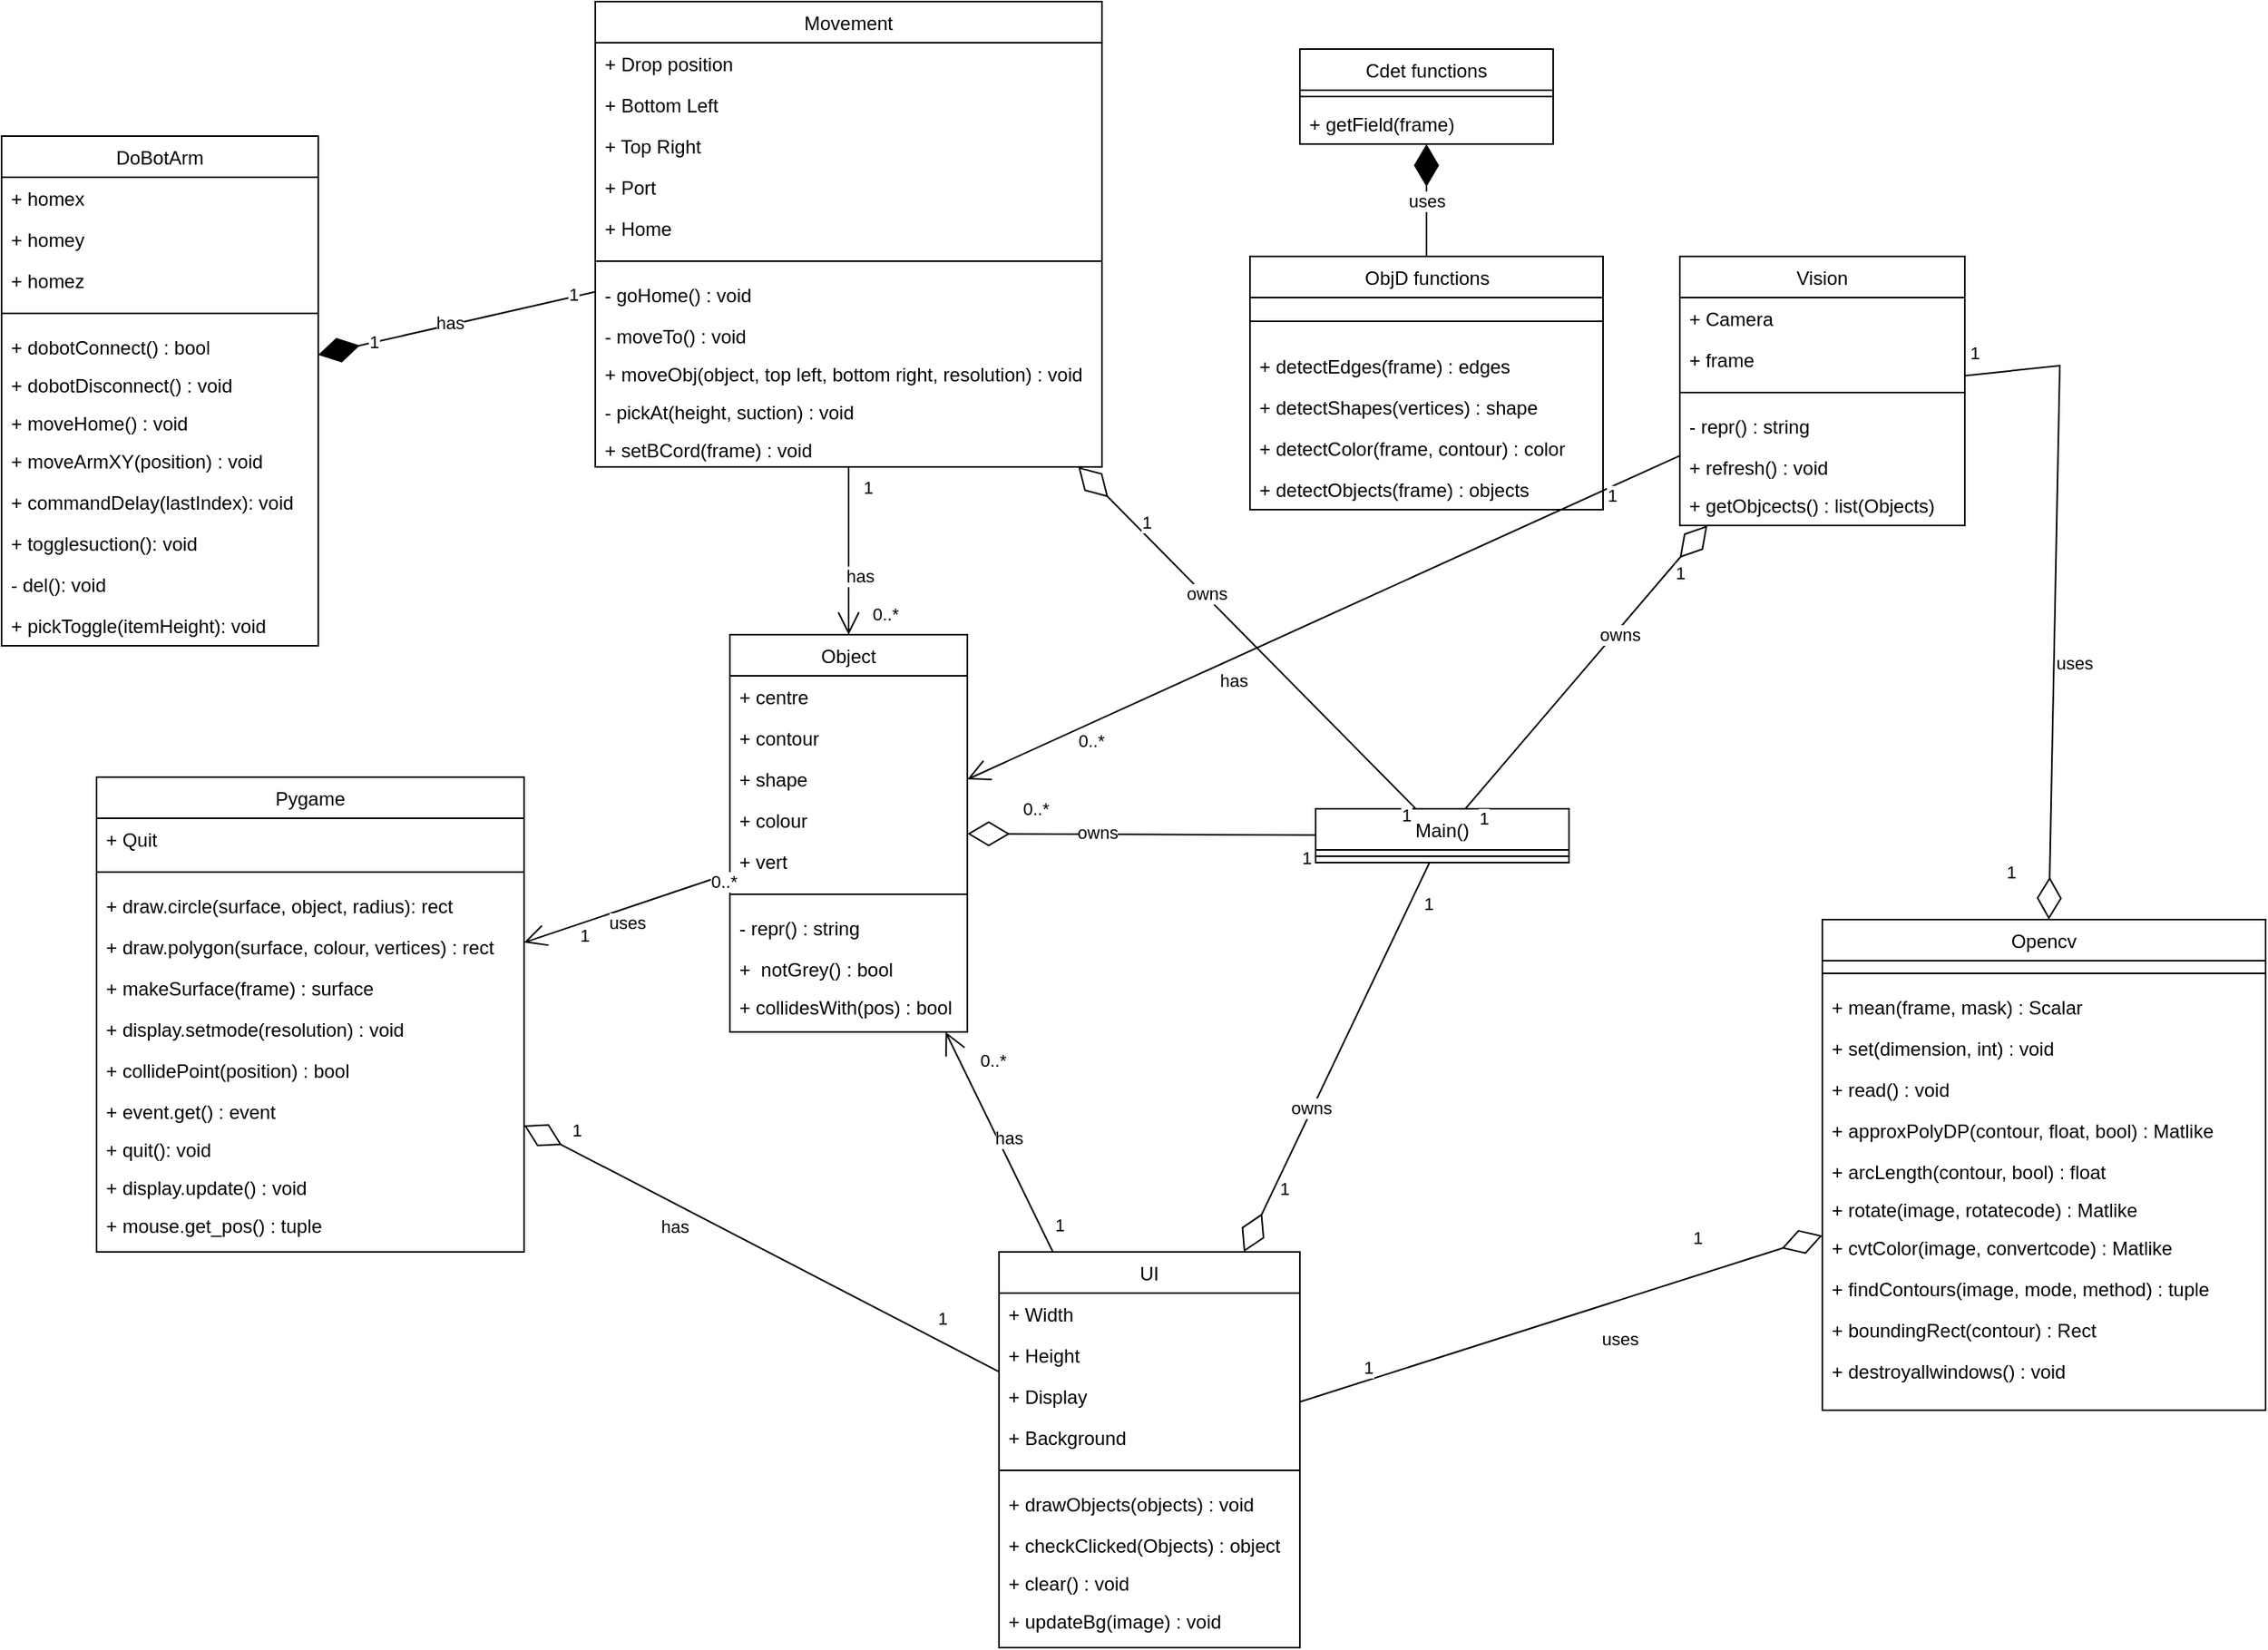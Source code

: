 <mxfile>
    <diagram id="C5RBs43oDa-KdzZeNtuy" name="Page-1">
        <mxGraphModel dx="657" dy="457" grid="1" gridSize="10" guides="1" tooltips="1" connect="1" arrows="1" fold="1" page="1" pageScale="1" pageWidth="1654" pageHeight="1169" math="0" shadow="0">
            <root>
                <mxCell id="WIyWlLk6GJQsqaUBKTNV-0"/>
                <mxCell id="WIyWlLk6GJQsqaUBKTNV-1" parent="WIyWlLk6GJQsqaUBKTNV-0"/>
                <mxCell id="zkfFHV4jXpPFQw0GAbJ--13" value="Movement" style="swimlane;fontStyle=0;align=center;verticalAlign=top;childLayout=stackLayout;horizontal=1;startSize=26;horizontalStack=0;resizeParent=1;resizeLast=0;collapsible=1;marginBottom=0;rounded=0;shadow=0;strokeWidth=1;" parent="WIyWlLk6GJQsqaUBKTNV-1" vertex="1">
                    <mxGeometry x="395" y="40" width="320" height="294" as="geometry">
                        <mxRectangle x="590" y="330" width="170" height="26" as="alternateBounds"/>
                    </mxGeometry>
                </mxCell>
                <mxCell id="MZsKt1vFW72v1z1dqqYP-6" value="+ Drop position" style="text;align=left;verticalAlign=top;spacingLeft=4;spacingRight=4;overflow=hidden;rotatable=0;points=[[0,0.5],[1,0.5]];portConstraint=eastwest;" parent="zkfFHV4jXpPFQw0GAbJ--13" vertex="1">
                    <mxGeometry y="26" width="320" height="26" as="geometry"/>
                </mxCell>
                <mxCell id="MZsKt1vFW72v1z1dqqYP-7" value="+ Bottom Left" style="text;align=left;verticalAlign=top;spacingLeft=4;spacingRight=4;overflow=hidden;rotatable=0;points=[[0,0.5],[1,0.5]];portConstraint=eastwest;" parent="zkfFHV4jXpPFQw0GAbJ--13" vertex="1">
                    <mxGeometry y="52" width="320" height="26" as="geometry"/>
                </mxCell>
                <mxCell id="MZsKt1vFW72v1z1dqqYP-9" value="+ Top Right" style="text;align=left;verticalAlign=top;spacingLeft=4;spacingRight=4;overflow=hidden;rotatable=0;points=[[0,0.5],[1,0.5]];portConstraint=eastwest;" parent="zkfFHV4jXpPFQw0GAbJ--13" vertex="1">
                    <mxGeometry y="78" width="320" height="26" as="geometry"/>
                </mxCell>
                <mxCell id="0" value="+ Port" style="text;align=left;verticalAlign=top;spacingLeft=4;spacingRight=4;overflow=hidden;rotatable=0;points=[[0,0.5],[1,0.5]];portConstraint=eastwest;" parent="zkfFHV4jXpPFQw0GAbJ--13" vertex="1">
                    <mxGeometry y="104" width="320" height="26" as="geometry"/>
                </mxCell>
                <mxCell id="1" value="+ Home" style="text;align=left;verticalAlign=top;spacingLeft=4;spacingRight=4;overflow=hidden;rotatable=0;points=[[0,0.5],[1,0.5]];portConstraint=eastwest;" parent="zkfFHV4jXpPFQw0GAbJ--13" vertex="1">
                    <mxGeometry y="130" width="320" height="26" as="geometry"/>
                </mxCell>
                <mxCell id="zkfFHV4jXpPFQw0GAbJ--15" value="" style="line;html=1;strokeWidth=1;align=left;verticalAlign=middle;spacingTop=-1;spacingLeft=3;spacingRight=3;rotatable=0;labelPosition=right;points=[];portConstraint=eastwest;" parent="zkfFHV4jXpPFQw0GAbJ--13" vertex="1">
                    <mxGeometry y="156" width="320" height="16" as="geometry"/>
                </mxCell>
                <mxCell id="MZsKt1vFW72v1z1dqqYP-11" value="- goHome() : void" style="text;align=left;verticalAlign=top;spacingLeft=4;spacingRight=4;overflow=hidden;rotatable=0;points=[[0,0.5],[1,0.5]];portConstraint=eastwest;fontStyle=0" parent="zkfFHV4jXpPFQw0GAbJ--13" vertex="1">
                    <mxGeometry y="172" width="320" height="26" as="geometry"/>
                </mxCell>
                <mxCell id="MZsKt1vFW72v1z1dqqYP-12" value="- moveTo() : void" style="text;align=left;verticalAlign=top;spacingLeft=4;spacingRight=4;overflow=hidden;rotatable=0;points=[[0,0.5],[1,0.5]];portConstraint=eastwest;" parent="zkfFHV4jXpPFQw0GAbJ--13" vertex="1">
                    <mxGeometry y="198" width="320" height="24" as="geometry"/>
                </mxCell>
                <mxCell id="dj2-hHlsCEYwOQRSpU0T-10" value="+ moveObj(object, top left, bottom right, resolution) : void" style="text;align=left;verticalAlign=top;spacingLeft=4;spacingRight=4;overflow=hidden;rotatable=0;points=[[0,0.5],[1,0.5]];portConstraint=eastwest;" parent="zkfFHV4jXpPFQw0GAbJ--13" vertex="1">
                    <mxGeometry y="222" width="320" height="24" as="geometry"/>
                </mxCell>
                <mxCell id="MZsKt1vFW72v1z1dqqYP-13" value="- pickAt(height, suction) : void" style="text;align=left;verticalAlign=top;spacingLeft=4;spacingRight=4;overflow=hidden;rotatable=0;points=[[0,0.5],[1,0.5]];portConstraint=eastwest;" parent="zkfFHV4jXpPFQw0GAbJ--13" vertex="1">
                    <mxGeometry y="246" width="320" height="24" as="geometry"/>
                </mxCell>
                <mxCell id="3Jpb0egSYrd38bqTkLHM-0" value="+ setBCord(frame) : void" style="text;align=left;verticalAlign=top;spacingLeft=4;spacingRight=4;overflow=hidden;rotatable=0;points=[[0,0.5],[1,0.5]];portConstraint=eastwest;" parent="zkfFHV4jXpPFQw0GAbJ--13" vertex="1">
                    <mxGeometry y="270" width="320" height="24" as="geometry"/>
                </mxCell>
                <mxCell id="dj2-hHlsCEYwOQRSpU0T-0" value="Object" style="swimlane;fontStyle=0;align=center;verticalAlign=top;childLayout=stackLayout;horizontal=1;startSize=26;horizontalStack=0;resizeParent=1;resizeLast=0;collapsible=1;marginBottom=0;rounded=0;shadow=0;strokeWidth=1;" parent="WIyWlLk6GJQsqaUBKTNV-1" vertex="1">
                    <mxGeometry x="480" y="440" width="150" height="251" as="geometry">
                        <mxRectangle x="590" y="330" width="170" height="26" as="alternateBounds"/>
                    </mxGeometry>
                </mxCell>
                <mxCell id="dj2-hHlsCEYwOQRSpU0T-1" value="+ centre" style="text;align=left;verticalAlign=top;spacingLeft=4;spacingRight=4;overflow=hidden;rotatable=0;points=[[0,0.5],[1,0.5]];portConstraint=eastwest;" parent="dj2-hHlsCEYwOQRSpU0T-0" vertex="1">
                    <mxGeometry y="26" width="150" height="26" as="geometry"/>
                </mxCell>
                <mxCell id="dj2-hHlsCEYwOQRSpU0T-2" value="+ contour" style="text;align=left;verticalAlign=top;spacingLeft=4;spacingRight=4;overflow=hidden;rotatable=0;points=[[0,0.5],[1,0.5]];portConstraint=eastwest;" parent="dj2-hHlsCEYwOQRSpU0T-0" vertex="1">
                    <mxGeometry y="52" width="150" height="26" as="geometry"/>
                </mxCell>
                <mxCell id="dj2-hHlsCEYwOQRSpU0T-3" value="+ shape" style="text;align=left;verticalAlign=top;spacingLeft=4;spacingRight=4;overflow=hidden;rotatable=0;points=[[0,0.5],[1,0.5]];portConstraint=eastwest;" parent="dj2-hHlsCEYwOQRSpU0T-0" vertex="1">
                    <mxGeometry y="78" width="150" height="26" as="geometry"/>
                </mxCell>
                <mxCell id="dj2-hHlsCEYwOQRSpU0T-4" value="+ colour" style="text;align=left;verticalAlign=top;spacingLeft=4;spacingRight=4;overflow=hidden;rotatable=0;points=[[0,0.5],[1,0.5]];portConstraint=eastwest;" parent="dj2-hHlsCEYwOQRSpU0T-0" vertex="1">
                    <mxGeometry y="104" width="150" height="26" as="geometry"/>
                </mxCell>
                <mxCell id="dj2-hHlsCEYwOQRSpU0T-56" value="+ vert" style="text;align=left;verticalAlign=top;spacingLeft=4;spacingRight=4;overflow=hidden;rotatable=0;points=[[0,0.5],[1,0.5]];portConstraint=eastwest;" parent="dj2-hHlsCEYwOQRSpU0T-0" vertex="1">
                    <mxGeometry y="130" width="150" height="26" as="geometry"/>
                </mxCell>
                <mxCell id="dj2-hHlsCEYwOQRSpU0T-6" value="" style="line;html=1;strokeWidth=1;align=left;verticalAlign=middle;spacingTop=-1;spacingLeft=3;spacingRight=3;rotatable=0;labelPosition=right;points=[];portConstraint=eastwest;" parent="dj2-hHlsCEYwOQRSpU0T-0" vertex="1">
                    <mxGeometry y="156" width="150" height="16" as="geometry"/>
                </mxCell>
                <mxCell id="dj2-hHlsCEYwOQRSpU0T-7" value="- repr() : string " style="text;align=left;verticalAlign=top;spacingLeft=4;spacingRight=4;overflow=hidden;rotatable=0;points=[[0,0.5],[1,0.5]];portConstraint=eastwest;fontStyle=0" parent="dj2-hHlsCEYwOQRSpU0T-0" vertex="1">
                    <mxGeometry y="172" width="150" height="26" as="geometry"/>
                </mxCell>
                <mxCell id="dj2-hHlsCEYwOQRSpU0T-8" value="+  notGrey() : bool" style="text;align=left;verticalAlign=top;spacingLeft=4;spacingRight=4;overflow=hidden;rotatable=0;points=[[0,0.5],[1,0.5]];portConstraint=eastwest;" parent="dj2-hHlsCEYwOQRSpU0T-0" vertex="1">
                    <mxGeometry y="198" width="150" height="24" as="geometry"/>
                </mxCell>
                <mxCell id="dj2-hHlsCEYwOQRSpU0T-9" value="+ collidesWith(pos) : bool" style="text;align=left;verticalAlign=top;spacingLeft=4;spacingRight=4;overflow=hidden;rotatable=0;points=[[0,0.5],[1,0.5]];portConstraint=eastwest;" parent="dj2-hHlsCEYwOQRSpU0T-0" vertex="1">
                    <mxGeometry y="222" width="150" height="24" as="geometry"/>
                </mxCell>
                <mxCell id="dj2-hHlsCEYwOQRSpU0T-11" value="UI" style="swimlane;fontStyle=0;align=center;verticalAlign=top;childLayout=stackLayout;horizontal=1;startSize=26;horizontalStack=0;resizeParent=1;resizeLast=0;collapsible=1;marginBottom=0;rounded=0;shadow=0;strokeWidth=1;" parent="WIyWlLk6GJQsqaUBKTNV-1" vertex="1">
                    <mxGeometry x="650" y="830" width="190" height="250" as="geometry">
                        <mxRectangle x="590" y="330" width="170" height="26" as="alternateBounds"/>
                    </mxGeometry>
                </mxCell>
                <mxCell id="dj2-hHlsCEYwOQRSpU0T-12" value="+ Width" style="text;align=left;verticalAlign=top;spacingLeft=4;spacingRight=4;overflow=hidden;rotatable=0;points=[[0,0.5],[1,0.5]];portConstraint=eastwest;" parent="dj2-hHlsCEYwOQRSpU0T-11" vertex="1">
                    <mxGeometry y="26" width="190" height="26" as="geometry"/>
                </mxCell>
                <mxCell id="dj2-hHlsCEYwOQRSpU0T-13" value="+ Height" style="text;align=left;verticalAlign=top;spacingLeft=4;spacingRight=4;overflow=hidden;rotatable=0;points=[[0,0.5],[1,0.5]];portConstraint=eastwest;" parent="dj2-hHlsCEYwOQRSpU0T-11" vertex="1">
                    <mxGeometry y="52" width="190" height="26" as="geometry"/>
                </mxCell>
                <mxCell id="dj2-hHlsCEYwOQRSpU0T-15" value="+ Display" style="text;align=left;verticalAlign=top;spacingLeft=4;spacingRight=4;overflow=hidden;rotatable=0;points=[[0,0.5],[1,0.5]];portConstraint=eastwest;" parent="dj2-hHlsCEYwOQRSpU0T-11" vertex="1">
                    <mxGeometry y="78" width="190" height="26" as="geometry"/>
                </mxCell>
                <mxCell id="dj2-hHlsCEYwOQRSpU0T-22" value="+ Background" style="text;align=left;verticalAlign=top;spacingLeft=4;spacingRight=4;overflow=hidden;rotatable=0;points=[[0,0.5],[1,0.5]];portConstraint=eastwest;" parent="dj2-hHlsCEYwOQRSpU0T-11" vertex="1">
                    <mxGeometry y="104" width="190" height="26" as="geometry"/>
                </mxCell>
                <mxCell id="dj2-hHlsCEYwOQRSpU0T-16" value="" style="line;html=1;strokeWidth=1;align=left;verticalAlign=middle;spacingTop=-1;spacingLeft=3;spacingRight=3;rotatable=0;labelPosition=right;points=[];portConstraint=eastwest;" parent="dj2-hHlsCEYwOQRSpU0T-11" vertex="1">
                    <mxGeometry y="130" width="190" height="16" as="geometry"/>
                </mxCell>
                <mxCell id="dj2-hHlsCEYwOQRSpU0T-17" value="+ drawObjects(objects) : void" style="text;align=left;verticalAlign=top;spacingLeft=4;spacingRight=4;overflow=hidden;rotatable=0;points=[[0,0.5],[1,0.5]];portConstraint=eastwest;fontStyle=0" parent="dj2-hHlsCEYwOQRSpU0T-11" vertex="1">
                    <mxGeometry y="146" width="190" height="26" as="geometry"/>
                </mxCell>
                <mxCell id="dj2-hHlsCEYwOQRSpU0T-18" value="+ checkClicked(Objects) : object" style="text;align=left;verticalAlign=top;spacingLeft=4;spacingRight=4;overflow=hidden;rotatable=0;points=[[0,0.5],[1,0.5]];portConstraint=eastwest;" parent="dj2-hHlsCEYwOQRSpU0T-11" vertex="1">
                    <mxGeometry y="172" width="190" height="24" as="geometry"/>
                </mxCell>
                <mxCell id="dj2-hHlsCEYwOQRSpU0T-19" value="+ clear() : void" style="text;align=left;verticalAlign=top;spacingLeft=4;spacingRight=4;overflow=hidden;rotatable=0;points=[[0,0.5],[1,0.5]];portConstraint=eastwest;" parent="dj2-hHlsCEYwOQRSpU0T-11" vertex="1">
                    <mxGeometry y="196" width="190" height="24" as="geometry"/>
                </mxCell>
                <mxCell id="dj2-hHlsCEYwOQRSpU0T-20" value="+ updateBg(image) : void" style="text;align=left;verticalAlign=top;spacingLeft=4;spacingRight=4;overflow=hidden;rotatable=0;points=[[0,0.5],[1,0.5]];portConstraint=eastwest;" parent="dj2-hHlsCEYwOQRSpU0T-11" vertex="1">
                    <mxGeometry y="220" width="190" height="24" as="geometry"/>
                </mxCell>
                <mxCell id="dj2-hHlsCEYwOQRSpU0T-23" value="Vision" style="swimlane;fontStyle=0;align=center;verticalAlign=top;childLayout=stackLayout;horizontal=1;startSize=26;horizontalStack=0;resizeParent=1;resizeLast=0;collapsible=1;marginBottom=0;rounded=0;shadow=0;strokeWidth=1;" parent="WIyWlLk6GJQsqaUBKTNV-1" vertex="1">
                    <mxGeometry x="1080" y="201" width="180" height="170" as="geometry">
                        <mxRectangle x="590" y="330" width="170" height="26" as="alternateBounds"/>
                    </mxGeometry>
                </mxCell>
                <mxCell id="dj2-hHlsCEYwOQRSpU0T-24" value="+ Camera" style="text;align=left;verticalAlign=top;spacingLeft=4;spacingRight=4;overflow=hidden;rotatable=0;points=[[0,0.5],[1,0.5]];portConstraint=eastwest;" parent="dj2-hHlsCEYwOQRSpU0T-23" vertex="1">
                    <mxGeometry y="26" width="180" height="26" as="geometry"/>
                </mxCell>
                <mxCell id="dj2-hHlsCEYwOQRSpU0T-35" value="+ frame" style="text;align=left;verticalAlign=top;spacingLeft=4;spacingRight=4;overflow=hidden;rotatable=0;points=[[0,0.5],[1,0.5]];portConstraint=eastwest;" parent="dj2-hHlsCEYwOQRSpU0T-23" vertex="1">
                    <mxGeometry y="52" width="180" height="26" as="geometry"/>
                </mxCell>
                <mxCell id="dj2-hHlsCEYwOQRSpU0T-30" value="" style="line;html=1;strokeWidth=1;align=left;verticalAlign=middle;spacingTop=-1;spacingLeft=3;spacingRight=3;rotatable=0;labelPosition=right;points=[];portConstraint=eastwest;" parent="dj2-hHlsCEYwOQRSpU0T-23" vertex="1">
                    <mxGeometry y="78" width="180" height="16" as="geometry"/>
                </mxCell>
                <mxCell id="dj2-hHlsCEYwOQRSpU0T-31" value="- repr() : string" style="text;align=left;verticalAlign=top;spacingLeft=4;spacingRight=4;overflow=hidden;rotatable=0;points=[[0,0.5],[1,0.5]];portConstraint=eastwest;fontStyle=0" parent="dj2-hHlsCEYwOQRSpU0T-23" vertex="1">
                    <mxGeometry y="94" width="180" height="26" as="geometry"/>
                </mxCell>
                <mxCell id="dj2-hHlsCEYwOQRSpU0T-32" value="+ refresh() : void" style="text;align=left;verticalAlign=top;spacingLeft=4;spacingRight=4;overflow=hidden;rotatable=0;points=[[0,0.5],[1,0.5]];portConstraint=eastwest;" parent="dj2-hHlsCEYwOQRSpU0T-23" vertex="1">
                    <mxGeometry y="120" width="180" height="24" as="geometry"/>
                </mxCell>
                <mxCell id="dj2-hHlsCEYwOQRSpU0T-33" value="+ getObjcects() : list(Objects)" style="text;align=left;verticalAlign=top;spacingLeft=4;spacingRight=4;overflow=hidden;rotatable=0;points=[[0,0.5],[1,0.5]];portConstraint=eastwest;" parent="dj2-hHlsCEYwOQRSpU0T-23" vertex="1">
                    <mxGeometry y="144" width="180" height="24" as="geometry"/>
                </mxCell>
                <mxCell id="dj2-hHlsCEYwOQRSpU0T-36" value="DoBotArm" style="swimlane;fontStyle=0;align=center;verticalAlign=top;childLayout=stackLayout;horizontal=1;startSize=26;horizontalStack=0;resizeParent=1;resizeLast=0;collapsible=1;marginBottom=0;rounded=0;shadow=0;strokeWidth=1;" parent="WIyWlLk6GJQsqaUBKTNV-1" vertex="1">
                    <mxGeometry x="20" y="125" width="200" height="322" as="geometry">
                        <mxRectangle x="590" y="330" width="170" height="26" as="alternateBounds"/>
                    </mxGeometry>
                </mxCell>
                <mxCell id="dj2-hHlsCEYwOQRSpU0T-37" value="+ homex " style="text;align=left;verticalAlign=top;spacingLeft=4;spacingRight=4;overflow=hidden;rotatable=0;points=[[0,0.5],[1,0.5]];portConstraint=eastwest;" parent="dj2-hHlsCEYwOQRSpU0T-36" vertex="1">
                    <mxGeometry y="26" width="200" height="26" as="geometry"/>
                </mxCell>
                <mxCell id="dj2-hHlsCEYwOQRSpU0T-43" value="+ homey" style="text;align=left;verticalAlign=top;spacingLeft=4;spacingRight=4;overflow=hidden;rotatable=0;points=[[0,0.5],[1,0.5]];portConstraint=eastwest;fontStyle=0" parent="dj2-hHlsCEYwOQRSpU0T-36" vertex="1">
                    <mxGeometry y="52" width="200" height="26" as="geometry"/>
                </mxCell>
                <mxCell id="dj2-hHlsCEYwOQRSpU0T-38" value="+ homez" style="text;align=left;verticalAlign=top;spacingLeft=4;spacingRight=4;overflow=hidden;rotatable=0;points=[[0,0.5],[1,0.5]];portConstraint=eastwest;" parent="dj2-hHlsCEYwOQRSpU0T-36" vertex="1">
                    <mxGeometry y="78" width="200" height="26" as="geometry"/>
                </mxCell>
                <mxCell id="dj2-hHlsCEYwOQRSpU0T-42" value="" style="line;html=1;strokeWidth=1;align=left;verticalAlign=middle;spacingTop=-1;spacingLeft=3;spacingRight=3;rotatable=0;labelPosition=right;points=[];portConstraint=eastwest;" parent="dj2-hHlsCEYwOQRSpU0T-36" vertex="1">
                    <mxGeometry y="104" width="200" height="16" as="geometry"/>
                </mxCell>
                <mxCell id="dj2-hHlsCEYwOQRSpU0T-44" value="+ dobotConnect() : bool" style="text;align=left;verticalAlign=top;spacingLeft=4;spacingRight=4;overflow=hidden;rotatable=0;points=[[0,0.5],[1,0.5]];portConstraint=eastwest;" parent="dj2-hHlsCEYwOQRSpU0T-36" vertex="1">
                    <mxGeometry y="120" width="200" height="24" as="geometry"/>
                </mxCell>
                <mxCell id="9mN7zdgwnnHDRDSHfo_p-0" value="+ dobotDisconnect() : void" style="text;align=left;verticalAlign=top;spacingLeft=4;spacingRight=4;overflow=hidden;rotatable=0;points=[[0,0.5],[1,0.5]];portConstraint=eastwest;" parent="dj2-hHlsCEYwOQRSpU0T-36" vertex="1">
                    <mxGeometry y="144" width="200" height="24" as="geometry"/>
                </mxCell>
                <mxCell id="dj2-hHlsCEYwOQRSpU0T-45" value="+ moveHome() : void" style="text;align=left;verticalAlign=top;spacingLeft=4;spacingRight=4;overflow=hidden;rotatable=0;points=[[0,0.5],[1,0.5]];portConstraint=eastwest;" parent="dj2-hHlsCEYwOQRSpU0T-36" vertex="1">
                    <mxGeometry y="168" width="200" height="24" as="geometry"/>
                </mxCell>
                <mxCell id="dj2-hHlsCEYwOQRSpU0T-40" value="+ moveArmXY(position) : void" style="text;align=left;verticalAlign=top;spacingLeft=4;spacingRight=4;overflow=hidden;rotatable=0;points=[[0,0.5],[1,0.5]];portConstraint=eastwest;" parent="dj2-hHlsCEYwOQRSpU0T-36" vertex="1">
                    <mxGeometry y="192" width="200" height="26" as="geometry"/>
                </mxCell>
                <mxCell id="9mN7zdgwnnHDRDSHfo_p-1" value="+ commandDelay(lastIndex): void" style="text;align=left;verticalAlign=top;spacingLeft=4;spacingRight=4;overflow=hidden;rotatable=0;points=[[0,0.5],[1,0.5]];portConstraint=eastwest;fontFamily=Helvetica;" parent="dj2-hHlsCEYwOQRSpU0T-36" vertex="1">
                    <mxGeometry y="218" width="200" height="26" as="geometry"/>
                </mxCell>
                <mxCell id="dj2-hHlsCEYwOQRSpU0T-39" value="+ togglesuction(): void" style="text;align=left;verticalAlign=top;spacingLeft=4;spacingRight=4;overflow=hidden;rotatable=0;points=[[0,0.5],[1,0.5]];portConstraint=eastwest;" parent="dj2-hHlsCEYwOQRSpU0T-36" vertex="1">
                    <mxGeometry y="244" width="200" height="26" as="geometry"/>
                </mxCell>
                <mxCell id="9mN7zdgwnnHDRDSHfo_p-2" value="- del(): void" style="text;align=left;verticalAlign=top;spacingLeft=4;spacingRight=4;overflow=hidden;rotatable=0;points=[[0,0.5],[1,0.5]];portConstraint=eastwest;" parent="dj2-hHlsCEYwOQRSpU0T-36" vertex="1">
                    <mxGeometry y="270" width="200" height="26" as="geometry"/>
                </mxCell>
                <mxCell id="9mN7zdgwnnHDRDSHfo_p-3" value="+ pickToggle(itemHeight): void" style="text;align=left;verticalAlign=top;spacingLeft=4;spacingRight=4;overflow=hidden;rotatable=0;points=[[0,0.5],[1,0.5]];portConstraint=eastwest;" parent="dj2-hHlsCEYwOQRSpU0T-36" vertex="1">
                    <mxGeometry y="296" width="200" height="26" as="geometry"/>
                </mxCell>
                <mxCell id="dj2-hHlsCEYwOQRSpU0T-46" value="Pygame" style="swimlane;fontStyle=0;align=center;verticalAlign=top;childLayout=stackLayout;horizontal=1;startSize=26;horizontalStack=0;resizeParent=1;resizeLast=0;collapsible=1;marginBottom=0;rounded=0;shadow=0;strokeWidth=1;" parent="WIyWlLk6GJQsqaUBKTNV-1" vertex="1">
                    <mxGeometry x="80" y="530" width="270" height="300" as="geometry">
                        <mxRectangle x="590" y="330" width="170" height="26" as="alternateBounds"/>
                    </mxGeometry>
                </mxCell>
                <mxCell id="dj2-hHlsCEYwOQRSpU0T-47" value="+ Quit" style="text;align=left;verticalAlign=top;spacingLeft=4;spacingRight=4;overflow=hidden;rotatable=0;points=[[0,0.5],[1,0.5]];portConstraint=eastwest;" parent="dj2-hHlsCEYwOQRSpU0T-46" vertex="1">
                    <mxGeometry y="26" width="270" height="26" as="geometry"/>
                </mxCell>
                <mxCell id="dj2-hHlsCEYwOQRSpU0T-52" value="" style="line;html=1;strokeWidth=1;align=left;verticalAlign=middle;spacingTop=-1;spacingLeft=3;spacingRight=3;rotatable=0;labelPosition=right;points=[];portConstraint=eastwest;" parent="dj2-hHlsCEYwOQRSpU0T-46" vertex="1">
                    <mxGeometry y="52" width="270" height="16" as="geometry"/>
                </mxCell>
                <mxCell id="dj2-hHlsCEYwOQRSpU0T-50" value="+ draw.circle(surface, object, radius): rect" style="text;align=left;verticalAlign=top;spacingLeft=4;spacingRight=4;overflow=hidden;rotatable=0;points=[[0,0.5],[1,0.5]];portConstraint=eastwest;" parent="dj2-hHlsCEYwOQRSpU0T-46" vertex="1">
                    <mxGeometry y="68" width="270" height="26" as="geometry"/>
                </mxCell>
                <mxCell id="dj2-hHlsCEYwOQRSpU0T-48" value="+ draw.polygon(surface, colour, vertices) : rect" style="text;align=left;verticalAlign=top;spacingLeft=4;spacingRight=4;overflow=hidden;rotatable=0;points=[[0,0.5],[1,0.5]];portConstraint=eastwest;" parent="dj2-hHlsCEYwOQRSpU0T-46" vertex="1">
                    <mxGeometry y="94" width="270" height="26" as="geometry"/>
                </mxCell>
                <mxCell id="dj2-hHlsCEYwOQRSpU0T-51" value="+ makeSurface(frame) : surface" style="text;align=left;verticalAlign=top;spacingLeft=4;spacingRight=4;overflow=hidden;rotatable=0;points=[[0,0.5],[1,0.5]];portConstraint=eastwest;" parent="dj2-hHlsCEYwOQRSpU0T-46" vertex="1">
                    <mxGeometry y="120" width="270" height="26" as="geometry"/>
                </mxCell>
                <mxCell id="dj2-hHlsCEYwOQRSpU0T-49" value="+ display.setmode(resolution) : void" style="text;align=left;verticalAlign=top;spacingLeft=4;spacingRight=4;overflow=hidden;rotatable=0;points=[[0,0.5],[1,0.5]];portConstraint=eastwest;" parent="dj2-hHlsCEYwOQRSpU0T-46" vertex="1">
                    <mxGeometry y="146" width="270" height="26" as="geometry"/>
                </mxCell>
                <mxCell id="dj2-hHlsCEYwOQRSpU0T-53" value="+ collidePoint(position) : bool" style="text;align=left;verticalAlign=top;spacingLeft=4;spacingRight=4;overflow=hidden;rotatable=0;points=[[0,0.5],[1,0.5]];portConstraint=eastwest;fontStyle=0" parent="dj2-hHlsCEYwOQRSpU0T-46" vertex="1">
                    <mxGeometry y="172" width="270" height="26" as="geometry"/>
                </mxCell>
                <mxCell id="dj2-hHlsCEYwOQRSpU0T-54" value="+ event.get() : event" style="text;align=left;verticalAlign=top;spacingLeft=4;spacingRight=4;overflow=hidden;rotatable=0;points=[[0,0.5],[1,0.5]];portConstraint=eastwest;" parent="dj2-hHlsCEYwOQRSpU0T-46" vertex="1">
                    <mxGeometry y="198" width="270" height="24" as="geometry"/>
                </mxCell>
                <mxCell id="dj2-hHlsCEYwOQRSpU0T-55" value="+ quit(): void" style="text;align=left;verticalAlign=top;spacingLeft=4;spacingRight=4;overflow=hidden;rotatable=0;points=[[0,0.5],[1,0.5]];portConstraint=eastwest;" parent="dj2-hHlsCEYwOQRSpU0T-46" vertex="1">
                    <mxGeometry y="222" width="270" height="24" as="geometry"/>
                </mxCell>
                <mxCell id="dj2-hHlsCEYwOQRSpU0T-67" value="+ display.update() : void" style="text;align=left;verticalAlign=top;spacingLeft=4;spacingRight=4;overflow=hidden;rotatable=0;points=[[0,0.5],[1,0.5]];portConstraint=eastwest;" parent="dj2-hHlsCEYwOQRSpU0T-46" vertex="1">
                    <mxGeometry y="246" width="270" height="24" as="geometry"/>
                </mxCell>
                <mxCell id="dj2-hHlsCEYwOQRSpU0T-68" value="+ mouse.get_pos() : tuple" style="text;align=left;verticalAlign=top;spacingLeft=4;spacingRight=4;overflow=hidden;rotatable=0;points=[[0,0.5],[1,0.5]];portConstraint=eastwest;" parent="dj2-hHlsCEYwOQRSpU0T-46" vertex="1">
                    <mxGeometry y="270" width="270" height="24" as="geometry"/>
                </mxCell>
                <mxCell id="dj2-hHlsCEYwOQRSpU0T-57" value="Opencv" style="swimlane;fontStyle=0;align=center;verticalAlign=top;childLayout=stackLayout;horizontal=1;startSize=26;horizontalStack=0;resizeParent=1;resizeLast=0;collapsible=1;marginBottom=0;rounded=0;shadow=0;strokeWidth=1;" parent="WIyWlLk6GJQsqaUBKTNV-1" vertex="1">
                    <mxGeometry x="1170" y="620" width="280" height="310" as="geometry">
                        <mxRectangle x="590" y="330" width="170" height="26" as="alternateBounds"/>
                    </mxGeometry>
                </mxCell>
                <mxCell id="dj2-hHlsCEYwOQRSpU0T-63" value="" style="line;html=1;strokeWidth=1;align=left;verticalAlign=middle;spacingTop=-1;spacingLeft=3;spacingRight=3;rotatable=0;labelPosition=right;points=[];portConstraint=eastwest;" parent="dj2-hHlsCEYwOQRSpU0T-57" vertex="1">
                    <mxGeometry y="26" width="280" height="16" as="geometry"/>
                </mxCell>
                <mxCell id="dj2-hHlsCEYwOQRSpU0T-59" value="+ mean(frame, mask) : Scalar" style="text;align=left;verticalAlign=top;spacingLeft=4;spacingRight=4;overflow=hidden;rotatable=0;points=[[0,0.5],[1,0.5]];portConstraint=eastwest;" parent="dj2-hHlsCEYwOQRSpU0T-57" vertex="1">
                    <mxGeometry y="42" width="280" height="26" as="geometry"/>
                </mxCell>
                <mxCell id="dj2-hHlsCEYwOQRSpU0T-60" value="+ set(dimension, int) : void" style="text;align=left;verticalAlign=top;spacingLeft=4;spacingRight=4;overflow=hidden;rotatable=0;points=[[0,0.5],[1,0.5]];portConstraint=eastwest;" parent="dj2-hHlsCEYwOQRSpU0T-57" vertex="1">
                    <mxGeometry y="68" width="280" height="26" as="geometry"/>
                </mxCell>
                <mxCell id="dj2-hHlsCEYwOQRSpU0T-62" value="+ read() : void" style="text;align=left;verticalAlign=top;spacingLeft=4;spacingRight=4;overflow=hidden;rotatable=0;points=[[0,0.5],[1,0.5]];portConstraint=eastwest;" parent="dj2-hHlsCEYwOQRSpU0T-57" vertex="1">
                    <mxGeometry y="94" width="280" height="26" as="geometry"/>
                </mxCell>
                <mxCell id="dj2-hHlsCEYwOQRSpU0T-64" value="+ approxPolyDP(contour, float, bool) : Matlike" style="text;align=left;verticalAlign=top;spacingLeft=4;spacingRight=4;overflow=hidden;rotatable=0;points=[[0,0.5],[1,0.5]];portConstraint=eastwest;fontStyle=0;fontFamily=Helvetica;" parent="dj2-hHlsCEYwOQRSpU0T-57" vertex="1">
                    <mxGeometry y="120" width="280" height="26" as="geometry"/>
                </mxCell>
                <mxCell id="dj2-hHlsCEYwOQRSpU0T-65" value="+ arcLength(contour, bool) : float" style="text;align=left;verticalAlign=top;spacingLeft=4;spacingRight=4;overflow=hidden;rotatable=0;points=[[0,0.5],[1,0.5]];portConstraint=eastwest;fontFamily=Helvetica;" parent="dj2-hHlsCEYwOQRSpU0T-57" vertex="1">
                    <mxGeometry y="146" width="280" height="24" as="geometry"/>
                </mxCell>
                <mxCell id="dj2-hHlsCEYwOQRSpU0T-66" value="+ rotate(image, rotatecode) : Matlike" style="text;align=left;verticalAlign=top;spacingLeft=4;spacingRight=4;overflow=hidden;rotatable=0;points=[[0,0.5],[1,0.5]];portConstraint=eastwest;" parent="dj2-hHlsCEYwOQRSpU0T-57" vertex="1">
                    <mxGeometry y="170" width="280" height="24" as="geometry"/>
                </mxCell>
                <mxCell id="dj2-hHlsCEYwOQRSpU0T-61" value="+ cvtColor(image, convertcode) : Matlike" style="text;align=left;verticalAlign=top;spacingLeft=4;spacingRight=4;overflow=hidden;rotatable=0;points=[[0,0.5],[1,0.5]];portConstraint=eastwest;" parent="dj2-hHlsCEYwOQRSpU0T-57" vertex="1">
                    <mxGeometry y="194" width="280" height="26" as="geometry"/>
                </mxCell>
                <mxCell id="dj2-hHlsCEYwOQRSpU0T-69" value="+ findContours(image, mode, method) : tuple" style="text;align=left;verticalAlign=top;spacingLeft=4;spacingRight=4;overflow=hidden;rotatable=0;points=[[0,0.5],[1,0.5]];portConstraint=eastwest;" parent="dj2-hHlsCEYwOQRSpU0T-57" vertex="1">
                    <mxGeometry y="220" width="280" height="26" as="geometry"/>
                </mxCell>
                <mxCell id="dj2-hHlsCEYwOQRSpU0T-70" value="+ boundingRect(contour) : Rect" style="text;align=left;verticalAlign=top;spacingLeft=4;spacingRight=4;overflow=hidden;rotatable=0;points=[[0,0.5],[1,0.5]];portConstraint=eastwest;" parent="dj2-hHlsCEYwOQRSpU0T-57" vertex="1">
                    <mxGeometry y="246" width="280" height="26" as="geometry"/>
                </mxCell>
                <mxCell id="dj2-hHlsCEYwOQRSpU0T-72" value="+ destroyallwindows() : void" style="text;align=left;verticalAlign=top;spacingLeft=4;spacingRight=4;overflow=hidden;rotatable=0;points=[[0,0.5],[1,0.5]];portConstraint=eastwest;" parent="dj2-hHlsCEYwOQRSpU0T-57" vertex="1">
                    <mxGeometry y="272" width="280" height="26" as="geometry"/>
                </mxCell>
                <mxCell id="dj2-hHlsCEYwOQRSpU0T-91" value="" style="endArrow=diamondThin;endFill=0;endSize=24;html=1;rounded=0;" parent="WIyWlLk6GJQsqaUBKTNV-1" source="dj2-hHlsCEYwOQRSpU0T-11" target="dj2-hHlsCEYwOQRSpU0T-46" edge="1">
                    <mxGeometry width="160" relative="1" as="geometry">
                        <mxPoint x="590" y="780" as="sourcePoint"/>
                        <mxPoint x="480" y="900" as="targetPoint"/>
                    </mxGeometry>
                </mxCell>
                <mxCell id="dj2-hHlsCEYwOQRSpU0T-92" value="has" style="edgeLabel;html=1;align=center;verticalAlign=middle;resizable=0;points=[];" parent="dj2-hHlsCEYwOQRSpU0T-91" vertex="1" connectable="0">
                    <mxGeometry x="0.128" y="-3" relative="1" as="geometry">
                        <mxPoint x="-38" y="-2" as="offset"/>
                    </mxGeometry>
                </mxCell>
                <mxCell id="dj2-hHlsCEYwOQRSpU0T-93" value="1" style="edgeLabel;html=1;align=center;verticalAlign=middle;resizable=0;points=[];" parent="dj2-hHlsCEYwOQRSpU0T-91" vertex="1" connectable="0">
                    <mxGeometry x="0.647" y="-4" relative="1" as="geometry">
                        <mxPoint x="-22" y="-21" as="offset"/>
                    </mxGeometry>
                </mxCell>
                <mxCell id="dj2-hHlsCEYwOQRSpU0T-94" value="1" style="edgeLabel;html=1;align=center;verticalAlign=middle;resizable=0;points=[];" parent="dj2-hHlsCEYwOQRSpU0T-91" vertex="1" connectable="0">
                    <mxGeometry x="-0.748" y="-3" relative="1" as="geometry">
                        <mxPoint y="-12" as="offset"/>
                    </mxGeometry>
                </mxCell>
                <mxCell id="dj2-hHlsCEYwOQRSpU0T-103" value="" style="endArrow=diamondThin;endFill=0;endSize=24;html=1;rounded=0;" parent="WIyWlLk6GJQsqaUBKTNV-1" source="dj2-hHlsCEYwOQRSpU0T-11" target="dj2-hHlsCEYwOQRSpU0T-57" edge="1">
                    <mxGeometry width="160" relative="1" as="geometry">
                        <mxPoint x="890" y="855" as="sourcePoint"/>
                        <mxPoint x="360" y="749" as="targetPoint"/>
                    </mxGeometry>
                </mxCell>
                <mxCell id="dj2-hHlsCEYwOQRSpU0T-104" value="uses" style="edgeLabel;html=1;align=center;verticalAlign=middle;resizable=0;points=[];" parent="dj2-hHlsCEYwOQRSpU0T-103" vertex="1" connectable="0">
                    <mxGeometry x="0.128" y="-3" relative="1" as="geometry">
                        <mxPoint x="15" y="17" as="offset"/>
                    </mxGeometry>
                </mxCell>
                <mxCell id="dj2-hHlsCEYwOQRSpU0T-105" value="1" style="edgeLabel;html=1;align=center;verticalAlign=middle;resizable=0;points=[];" parent="dj2-hHlsCEYwOQRSpU0T-103" vertex="1" connectable="0">
                    <mxGeometry x="0.647" y="-4" relative="1" as="geometry">
                        <mxPoint x="-22" y="-21" as="offset"/>
                    </mxGeometry>
                </mxCell>
                <mxCell id="dj2-hHlsCEYwOQRSpU0T-106" value="1" style="edgeLabel;html=1;align=center;verticalAlign=middle;resizable=0;points=[];" parent="dj2-hHlsCEYwOQRSpU0T-103" vertex="1" connectable="0">
                    <mxGeometry x="-0.748" y="-3" relative="1" as="geometry">
                        <mxPoint y="-12" as="offset"/>
                    </mxGeometry>
                </mxCell>
                <mxCell id="dj2-hHlsCEYwOQRSpU0T-107" value="" style="endArrow=diamondThin;endFill=0;endSize=24;html=1;rounded=0;" parent="WIyWlLk6GJQsqaUBKTNV-1" source="dj2-hHlsCEYwOQRSpU0T-23" target="dj2-hHlsCEYwOQRSpU0T-57" edge="1">
                    <mxGeometry width="160" relative="1" as="geometry">
                        <mxPoint x="760" y="853" as="sourcePoint"/>
                        <mxPoint x="1180" y="802" as="targetPoint"/>
                        <Array as="points">
                            <mxPoint x="1320" y="270"/>
                        </Array>
                    </mxGeometry>
                </mxCell>
                <mxCell id="dj2-hHlsCEYwOQRSpU0T-108" value="uses" style="edgeLabel;html=1;align=center;verticalAlign=middle;resizable=0;points=[];" parent="dj2-hHlsCEYwOQRSpU0T-107" vertex="1" connectable="0">
                    <mxGeometry x="0.128" y="-3" relative="1" as="geometry">
                        <mxPoint x="15" y="17" as="offset"/>
                    </mxGeometry>
                </mxCell>
                <mxCell id="dj2-hHlsCEYwOQRSpU0T-109" value="1" style="edgeLabel;html=1;align=center;verticalAlign=middle;resizable=0;points=[];" parent="dj2-hHlsCEYwOQRSpU0T-107" vertex="1" connectable="0">
                    <mxGeometry x="0.647" y="-4" relative="1" as="geometry">
                        <mxPoint x="-22" y="42" as="offset"/>
                    </mxGeometry>
                </mxCell>
                <mxCell id="dj2-hHlsCEYwOQRSpU0T-110" value="1" style="edgeLabel;html=1;align=center;verticalAlign=middle;resizable=0;points=[];" parent="dj2-hHlsCEYwOQRSpU0T-107" vertex="1" connectable="0">
                    <mxGeometry x="-0.748" y="-3" relative="1" as="geometry">
                        <mxPoint x="-46" y="-12" as="offset"/>
                    </mxGeometry>
                </mxCell>
                <mxCell id="9mN7zdgwnnHDRDSHfo_p-5" value="" style="endArrow=diamondThin;endFill=1;endSize=24;html=1;rounded=0;" parent="WIyWlLk6GJQsqaUBKTNV-1" source="zkfFHV4jXpPFQw0GAbJ--13" target="dj2-hHlsCEYwOQRSpU0T-36" edge="1">
                    <mxGeometry width="160" relative="1" as="geometry">
                        <mxPoint x="250" y="290" as="sourcePoint"/>
                        <mxPoint x="410" y="290" as="targetPoint"/>
                    </mxGeometry>
                </mxCell>
                <mxCell id="9mN7zdgwnnHDRDSHfo_p-6" value="1" style="edgeLabel;html=1;align=center;verticalAlign=middle;resizable=0;points=[];" parent="9mN7zdgwnnHDRDSHfo_p-5" vertex="1" connectable="0">
                    <mxGeometry x="0.598" y="-1" relative="1" as="geometry">
                        <mxPoint as="offset"/>
                    </mxGeometry>
                </mxCell>
                <mxCell id="9mN7zdgwnnHDRDSHfo_p-7" value="1" style="edgeLabel;html=1;align=center;verticalAlign=middle;resizable=0;points=[];" parent="9mN7zdgwnnHDRDSHfo_p-5" vertex="1" connectable="0">
                    <mxGeometry x="-0.837" y="-2" relative="1" as="geometry">
                        <mxPoint as="offset"/>
                    </mxGeometry>
                </mxCell>
                <mxCell id="9mN7zdgwnnHDRDSHfo_p-8" value="has" style="edgeLabel;html=1;align=center;verticalAlign=middle;resizable=0;points=[];" parent="9mN7zdgwnnHDRDSHfo_p-5" vertex="1" connectable="0">
                    <mxGeometry x="0.047" y="-2" relative="1" as="geometry">
                        <mxPoint as="offset"/>
                    </mxGeometry>
                </mxCell>
                <mxCell id="Rrt4P_vtmu6pEZQxVQjI-0" value="" style="endArrow=open;endFill=1;endSize=12;html=1;rounded=0;" parent="WIyWlLk6GJQsqaUBKTNV-1" source="dj2-hHlsCEYwOQRSpU0T-11" target="dj2-hHlsCEYwOQRSpU0T-0" edge="1">
                    <mxGeometry width="160" relative="1" as="geometry">
                        <mxPoint x="610" y="750" as="sourcePoint"/>
                        <mxPoint x="770" y="750" as="targetPoint"/>
                    </mxGeometry>
                </mxCell>
                <mxCell id="Rrt4P_vtmu6pEZQxVQjI-1" value="has" style="edgeLabel;html=1;align=center;verticalAlign=middle;resizable=0;points=[];" parent="Rrt4P_vtmu6pEZQxVQjI-0" vertex="1" connectable="0">
                    <mxGeometry x="0.139" y="-2" relative="1" as="geometry">
                        <mxPoint x="9" y="8" as="offset"/>
                    </mxGeometry>
                </mxCell>
                <mxCell id="Rrt4P_vtmu6pEZQxVQjI-2" value="1" style="edgeLabel;html=1;align=center;verticalAlign=middle;resizable=0;points=[];" parent="Rrt4P_vtmu6pEZQxVQjI-0" vertex="1" connectable="0">
                    <mxGeometry x="-0.754" relative="1" as="geometry">
                        <mxPoint x="12" as="offset"/>
                    </mxGeometry>
                </mxCell>
                <mxCell id="Rrt4P_vtmu6pEZQxVQjI-3" value="0..*" style="edgeLabel;html=1;align=center;verticalAlign=middle;resizable=0;points=[];" parent="Rrt4P_vtmu6pEZQxVQjI-0" vertex="1" connectable="0">
                    <mxGeometry x="0.754" y="1" relative="1" as="geometry">
                        <mxPoint x="22" as="offset"/>
                    </mxGeometry>
                </mxCell>
                <mxCell id="Rrt4P_vtmu6pEZQxVQjI-4" value="" style="endArrow=open;endFill=1;endSize=12;html=1;rounded=0;" parent="WIyWlLk6GJQsqaUBKTNV-1" source="dj2-hHlsCEYwOQRSpU0T-23" target="dj2-hHlsCEYwOQRSpU0T-0" edge="1">
                    <mxGeometry width="160" relative="1" as="geometry">
                        <mxPoint x="1010" y="620" as="sourcePoint"/>
                        <mxPoint x="1013" y="500" as="targetPoint"/>
                    </mxGeometry>
                </mxCell>
                <mxCell id="Rrt4P_vtmu6pEZQxVQjI-5" value="has" style="edgeLabel;html=1;align=center;verticalAlign=middle;resizable=0;points=[];" parent="Rrt4P_vtmu6pEZQxVQjI-4" vertex="1" connectable="0">
                    <mxGeometry x="0.139" y="-2" relative="1" as="geometry">
                        <mxPoint x="-25" y="27" as="offset"/>
                    </mxGeometry>
                </mxCell>
                <mxCell id="Rrt4P_vtmu6pEZQxVQjI-6" value="1" style="edgeLabel;html=1;align=center;verticalAlign=middle;resizable=0;points=[];" parent="Rrt4P_vtmu6pEZQxVQjI-4" vertex="1" connectable="0">
                    <mxGeometry x="-0.754" relative="1" as="geometry">
                        <mxPoint x="12" as="offset"/>
                    </mxGeometry>
                </mxCell>
                <mxCell id="Rrt4P_vtmu6pEZQxVQjI-7" value="0..*" style="edgeLabel;html=1;align=center;verticalAlign=middle;resizable=0;points=[];" parent="Rrt4P_vtmu6pEZQxVQjI-4" vertex="1" connectable="0">
                    <mxGeometry x="0.754" y="1" relative="1" as="geometry">
                        <mxPoint x="22" as="offset"/>
                    </mxGeometry>
                </mxCell>
                <mxCell id="Rrt4P_vtmu6pEZQxVQjI-8" value="" style="endArrow=open;endFill=1;endSize=12;html=1;rounded=0;" parent="WIyWlLk6GJQsqaUBKTNV-1" source="zkfFHV4jXpPFQw0GAbJ--13" target="dj2-hHlsCEYwOQRSpU0T-0" edge="1">
                    <mxGeometry width="160" relative="1" as="geometry">
                        <mxPoint x="991" y="340" as="sourcePoint"/>
                        <mxPoint x="837" y="504" as="targetPoint"/>
                    </mxGeometry>
                </mxCell>
                <mxCell id="Rrt4P_vtmu6pEZQxVQjI-9" value="has" style="edgeLabel;html=1;align=center;verticalAlign=middle;resizable=0;points=[];" parent="Rrt4P_vtmu6pEZQxVQjI-8" vertex="1" connectable="0">
                    <mxGeometry x="0.139" y="-2" relative="1" as="geometry">
                        <mxPoint x="9" y="8" as="offset"/>
                    </mxGeometry>
                </mxCell>
                <mxCell id="Rrt4P_vtmu6pEZQxVQjI-10" value="1" style="edgeLabel;html=1;align=center;verticalAlign=middle;resizable=0;points=[];" parent="Rrt4P_vtmu6pEZQxVQjI-8" vertex="1" connectable="0">
                    <mxGeometry x="-0.754" relative="1" as="geometry">
                        <mxPoint x="12" as="offset"/>
                    </mxGeometry>
                </mxCell>
                <mxCell id="Rrt4P_vtmu6pEZQxVQjI-11" value="0..*" style="edgeLabel;html=1;align=center;verticalAlign=middle;resizable=0;points=[];" parent="Rrt4P_vtmu6pEZQxVQjI-8" vertex="1" connectable="0">
                    <mxGeometry x="0.754" y="1" relative="1" as="geometry">
                        <mxPoint x="22" as="offset"/>
                    </mxGeometry>
                </mxCell>
                <mxCell id="Rrt4P_vtmu6pEZQxVQjI-12" value="" style="endArrow=open;endFill=1;endSize=12;html=1;rounded=0;" parent="WIyWlLk6GJQsqaUBKTNV-1" source="dj2-hHlsCEYwOQRSpU0T-0" target="dj2-hHlsCEYwOQRSpU0T-46" edge="1">
                    <mxGeometry width="160" relative="1" as="geometry">
                        <mxPoint x="480" y="420" as="sourcePoint"/>
                        <mxPoint x="556" y="569" as="targetPoint"/>
                    </mxGeometry>
                </mxCell>
                <mxCell id="Rrt4P_vtmu6pEZQxVQjI-13" value="uses" style="edgeLabel;html=1;align=center;verticalAlign=middle;resizable=0;points=[];" parent="Rrt4P_vtmu6pEZQxVQjI-12" vertex="1" connectable="0">
                    <mxGeometry x="0.139" y="-2" relative="1" as="geometry">
                        <mxPoint x="9" y="8" as="offset"/>
                    </mxGeometry>
                </mxCell>
                <mxCell id="Rrt4P_vtmu6pEZQxVQjI-14" value="0..*" style="edgeLabel;html=1;align=center;verticalAlign=middle;resizable=0;points=[];" parent="Rrt4P_vtmu6pEZQxVQjI-12" vertex="1" connectable="0">
                    <mxGeometry x="-0.754" relative="1" as="geometry">
                        <mxPoint x="12" as="offset"/>
                    </mxGeometry>
                </mxCell>
                <mxCell id="Rrt4P_vtmu6pEZQxVQjI-15" value="1" style="edgeLabel;html=1;align=center;verticalAlign=middle;resizable=0;points=[];" parent="Rrt4P_vtmu6pEZQxVQjI-12" vertex="1" connectable="0">
                    <mxGeometry x="0.754" y="1" relative="1" as="geometry">
                        <mxPoint x="22" as="offset"/>
                    </mxGeometry>
                </mxCell>
                <mxCell id="Oj3FPnpQh0RmSMI5z-dr-0" value="&lt;span style=&quot;font-weight: normal;&quot;&gt;Main()&lt;/span&gt;" style="swimlane;fontStyle=1;align=center;verticalAlign=top;childLayout=stackLayout;horizontal=1;startSize=26;horizontalStack=0;resizeParent=1;resizeParentMax=0;resizeLast=0;collapsible=1;marginBottom=0;whiteSpace=wrap;html=1;" parent="WIyWlLk6GJQsqaUBKTNV-1" vertex="1">
                    <mxGeometry x="850" y="550" width="160" height="34" as="geometry"/>
                </mxCell>
                <mxCell id="Oj3FPnpQh0RmSMI5z-dr-2" value="" style="line;strokeWidth=1;fillColor=none;align=left;verticalAlign=middle;spacingTop=-1;spacingLeft=3;spacingRight=3;rotatable=0;labelPosition=right;points=[];portConstraint=eastwest;strokeColor=inherit;" parent="Oj3FPnpQh0RmSMI5z-dr-0" vertex="1">
                    <mxGeometry y="26" width="160" height="8" as="geometry"/>
                </mxCell>
                <mxCell id="CpRp-BgLZ8wn6DOm0UDs-0" value="" style="endArrow=diamondThin;endFill=0;endSize=24;html=1;rounded=0;" parent="WIyWlLk6GJQsqaUBKTNV-1" source="Oj3FPnpQh0RmSMI5z-dr-0" target="dj2-hHlsCEYwOQRSpU0T-11" edge="1">
                    <mxGeometry width="160" relative="1" as="geometry">
                        <mxPoint x="860" y="691" as="sourcePoint"/>
                        <mxPoint x="1020" y="691" as="targetPoint"/>
                    </mxGeometry>
                </mxCell>
                <mxCell id="CpRp-BgLZ8wn6DOm0UDs-1" value="owns&lt;br&gt;" style="edgeLabel;html=1;align=center;verticalAlign=middle;resizable=0;points=[];" parent="CpRp-BgLZ8wn6DOm0UDs-0" vertex="1" connectable="0">
                    <mxGeometry x="0.258" y="-2" relative="1" as="geometry">
                        <mxPoint y="1" as="offset"/>
                    </mxGeometry>
                </mxCell>
                <mxCell id="CpRp-BgLZ8wn6DOm0UDs-2" value="1" style="edgeLabel;html=1;align=center;verticalAlign=middle;resizable=0;points=[];" parent="CpRp-BgLZ8wn6DOm0UDs-0" vertex="1" connectable="0">
                    <mxGeometry x="0.672" y="-1" relative="1" as="geometry">
                        <mxPoint x="7" as="offset"/>
                    </mxGeometry>
                </mxCell>
                <mxCell id="CpRp-BgLZ8wn6DOm0UDs-3" value="1" style="edgeLabel;html=1;align=center;verticalAlign=middle;resizable=0;points=[];" parent="CpRp-BgLZ8wn6DOm0UDs-0" vertex="1" connectable="0">
                    <mxGeometry x="-0.903" relative="1" as="geometry">
                        <mxPoint x="4" y="14" as="offset"/>
                    </mxGeometry>
                </mxCell>
                <mxCell id="CpRp-BgLZ8wn6DOm0UDs-4" value="" style="endArrow=diamondThin;endFill=0;endSize=24;html=1;rounded=0;" parent="WIyWlLk6GJQsqaUBKTNV-1" source="Oj3FPnpQh0RmSMI5z-dr-0" target="zkfFHV4jXpPFQw0GAbJ--13" edge="1">
                    <mxGeometry width="160" relative="1" as="geometry">
                        <mxPoint x="932" y="594" as="sourcePoint"/>
                        <mxPoint x="815" y="840" as="targetPoint"/>
                    </mxGeometry>
                </mxCell>
                <mxCell id="CpRp-BgLZ8wn6DOm0UDs-5" value="owns&lt;br&gt;" style="edgeLabel;html=1;align=center;verticalAlign=middle;resizable=0;points=[];" parent="CpRp-BgLZ8wn6DOm0UDs-4" vertex="1" connectable="0">
                    <mxGeometry x="0.258" y="-2" relative="1" as="geometry">
                        <mxPoint y="1" as="offset"/>
                    </mxGeometry>
                </mxCell>
                <mxCell id="CpRp-BgLZ8wn6DOm0UDs-6" value="1" style="edgeLabel;html=1;align=center;verticalAlign=middle;resizable=0;points=[];" parent="CpRp-BgLZ8wn6DOm0UDs-4" vertex="1" connectable="0">
                    <mxGeometry x="0.672" y="-1" relative="1" as="geometry">
                        <mxPoint x="7" as="offset"/>
                    </mxGeometry>
                </mxCell>
                <mxCell id="CpRp-BgLZ8wn6DOm0UDs-7" value="1" style="edgeLabel;html=1;align=center;verticalAlign=middle;resizable=0;points=[];" parent="CpRp-BgLZ8wn6DOm0UDs-4" vertex="1" connectable="0">
                    <mxGeometry x="-0.903" relative="1" as="geometry">
                        <mxPoint x="4" y="14" as="offset"/>
                    </mxGeometry>
                </mxCell>
                <mxCell id="CpRp-BgLZ8wn6DOm0UDs-8" value="" style="endArrow=diamondThin;endFill=0;endSize=24;html=1;rounded=0;" parent="WIyWlLk6GJQsqaUBKTNV-1" source="Oj3FPnpQh0RmSMI5z-dr-0" target="dj2-hHlsCEYwOQRSpU0T-0" edge="1">
                    <mxGeometry width="160" relative="1" as="geometry">
                        <mxPoint x="942" y="604" as="sourcePoint"/>
                        <mxPoint x="825" y="850" as="targetPoint"/>
                    </mxGeometry>
                </mxCell>
                <mxCell id="CpRp-BgLZ8wn6DOm0UDs-9" value="owns&lt;br&gt;" style="edgeLabel;html=1;align=center;verticalAlign=middle;resizable=0;points=[];" parent="CpRp-BgLZ8wn6DOm0UDs-8" vertex="1" connectable="0">
                    <mxGeometry x="0.258" y="-2" relative="1" as="geometry">
                        <mxPoint y="1" as="offset"/>
                    </mxGeometry>
                </mxCell>
                <mxCell id="CpRp-BgLZ8wn6DOm0UDs-10" value="0..*" style="edgeLabel;html=1;align=center;verticalAlign=middle;resizable=0;points=[];" parent="CpRp-BgLZ8wn6DOm0UDs-8" vertex="1" connectable="0">
                    <mxGeometry x="0.672" y="-1" relative="1" as="geometry">
                        <mxPoint x="7" y="-15" as="offset"/>
                    </mxGeometry>
                </mxCell>
                <mxCell id="CpRp-BgLZ8wn6DOm0UDs-11" value="1" style="edgeLabel;html=1;align=center;verticalAlign=middle;resizable=0;points=[];" parent="CpRp-BgLZ8wn6DOm0UDs-8" vertex="1" connectable="0">
                    <mxGeometry x="-0.903" relative="1" as="geometry">
                        <mxPoint x="4" y="14" as="offset"/>
                    </mxGeometry>
                </mxCell>
                <mxCell id="CpRp-BgLZ8wn6DOm0UDs-12" value="" style="endArrow=diamondThin;endFill=0;endSize=24;html=1;rounded=0;" parent="WIyWlLk6GJQsqaUBKTNV-1" source="Oj3FPnpQh0RmSMI5z-dr-0" target="dj2-hHlsCEYwOQRSpU0T-23" edge="1">
                    <mxGeometry width="160" relative="1" as="geometry">
                        <mxPoint x="952" y="614" as="sourcePoint"/>
                        <mxPoint x="835" y="860" as="targetPoint"/>
                    </mxGeometry>
                </mxCell>
                <mxCell id="CpRp-BgLZ8wn6DOm0UDs-13" value="owns&lt;br&gt;" style="edgeLabel;html=1;align=center;verticalAlign=middle;resizable=0;points=[];" parent="CpRp-BgLZ8wn6DOm0UDs-12" vertex="1" connectable="0">
                    <mxGeometry x="0.258" y="-2" relative="1" as="geometry">
                        <mxPoint y="1" as="offset"/>
                    </mxGeometry>
                </mxCell>
                <mxCell id="CpRp-BgLZ8wn6DOm0UDs-14" value="1" style="edgeLabel;html=1;align=center;verticalAlign=middle;resizable=0;points=[];" parent="CpRp-BgLZ8wn6DOm0UDs-12" vertex="1" connectable="0">
                    <mxGeometry x="0.672" y="-1" relative="1" as="geometry">
                        <mxPoint x="7" as="offset"/>
                    </mxGeometry>
                </mxCell>
                <mxCell id="CpRp-BgLZ8wn6DOm0UDs-15" value="1" style="edgeLabel;html=1;align=center;verticalAlign=middle;resizable=0;points=[];" parent="CpRp-BgLZ8wn6DOm0UDs-12" vertex="1" connectable="0">
                    <mxGeometry x="-0.903" relative="1" as="geometry">
                        <mxPoint x="4" y="14" as="offset"/>
                    </mxGeometry>
                </mxCell>
                <mxCell id="2" value="&lt;span style=&quot;font-weight: normal;&quot;&gt;Cdet functions&lt;/span&gt;" style="swimlane;fontStyle=1;align=center;verticalAlign=top;childLayout=stackLayout;horizontal=1;startSize=26;horizontalStack=0;resizeParent=1;resizeParentMax=0;resizeLast=0;collapsible=1;marginBottom=0;whiteSpace=wrap;html=1;" vertex="1" parent="WIyWlLk6GJQsqaUBKTNV-1">
                    <mxGeometry x="840" y="70" width="160" height="60" as="geometry"/>
                </mxCell>
                <mxCell id="3" value="" style="line;strokeWidth=1;fillColor=none;align=left;verticalAlign=middle;spacingTop=-1;spacingLeft=3;spacingRight=3;rotatable=0;labelPosition=right;points=[];portConstraint=eastwest;strokeColor=inherit;" vertex="1" parent="2">
                    <mxGeometry y="26" width="160" height="8" as="geometry"/>
                </mxCell>
                <mxCell id="7" value="+ getField(frame)" style="text;align=left;verticalAlign=top;spacingLeft=4;spacingRight=4;overflow=hidden;rotatable=0;points=[[0,0.5],[1,0.5]];portConstraint=eastwest;" vertex="1" parent="2">
                    <mxGeometry y="34" width="160" height="26" as="geometry"/>
                </mxCell>
                <mxCell id="4" value="&lt;span style=&quot;font-weight: normal;&quot;&gt;ObjD functions&lt;/span&gt;" style="swimlane;fontStyle=1;align=center;verticalAlign=top;childLayout=stackLayout;horizontal=1;startSize=26;horizontalStack=0;resizeParent=1;resizeParentMax=0;resizeLast=0;collapsible=1;marginBottom=0;whiteSpace=wrap;html=1;" vertex="1" parent="WIyWlLk6GJQsqaUBKTNV-1">
                    <mxGeometry x="808.5" y="201" width="223" height="160" as="geometry"/>
                </mxCell>
                <mxCell id="5" value="" style="line;strokeWidth=1;fillColor=none;align=left;verticalAlign=middle;spacingTop=-1;spacingLeft=3;spacingRight=3;rotatable=0;labelPosition=right;points=[];portConstraint=eastwest;strokeColor=inherit;" vertex="1" parent="4">
                    <mxGeometry y="26" width="223" height="30" as="geometry"/>
                </mxCell>
                <mxCell id="9" value="+ detectEdges(frame) : edges" style="text;align=left;verticalAlign=top;spacingLeft=4;spacingRight=4;overflow=hidden;rotatable=0;points=[[0,0.5],[1,0.5]];portConstraint=eastwest;" vertex="1" parent="4">
                    <mxGeometry y="56" width="223" height="26" as="geometry"/>
                </mxCell>
                <mxCell id="8" value="+ detectShapes(vertices) : shape" style="text;align=left;verticalAlign=top;spacingLeft=4;spacingRight=4;overflow=hidden;rotatable=0;points=[[0,0.5],[1,0.5]];portConstraint=eastwest;" vertex="1" parent="4">
                    <mxGeometry y="82" width="223" height="26" as="geometry"/>
                </mxCell>
                <mxCell id="6" value="+ detectColor(frame, contour) : color" style="text;align=left;verticalAlign=top;spacingLeft=4;spacingRight=4;overflow=hidden;rotatable=0;points=[[0,0.5],[1,0.5]];portConstraint=eastwest;" vertex="1" parent="4">
                    <mxGeometry y="108" width="223" height="26" as="geometry"/>
                </mxCell>
                <mxCell id="10" value="+ detectObjects(frame) : objects" style="text;align=left;verticalAlign=top;spacingLeft=4;spacingRight=4;overflow=hidden;rotatable=0;points=[[0,0.5],[1,0.5]];portConstraint=eastwest;" vertex="1" parent="4">
                    <mxGeometry y="134" width="223" height="26" as="geometry"/>
                </mxCell>
                <mxCell id="11" value="uses" style="endArrow=diamondThin;endFill=1;endSize=24;html=1;" edge="1" parent="WIyWlLk6GJQsqaUBKTNV-1" source="4" target="2">
                    <mxGeometry width="160" relative="1" as="geometry">
                        <mxPoint x="780" y="340" as="sourcePoint"/>
                        <mxPoint x="1010" y="150" as="targetPoint"/>
                    </mxGeometry>
                </mxCell>
            </root>
        </mxGraphModel>
    </diagram>
</mxfile>